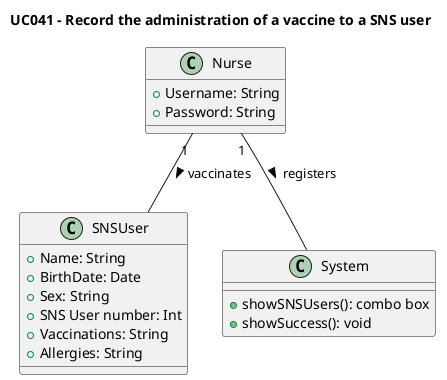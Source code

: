 @startuml
skinparam monochrome false
skinparam shadowing false

title UC041 - Record the administration of a vaccine to a SNS user

class Nurse {
    +Username: String
    +Password: String
}

class SNSUser {
    +Name: String
    +BirthDate: Date
    +Sex: String
    +SNS User number: Int
    +Vaccinations: String
    +Allergies: String
}



class System {
    +showSNSUsers(): combo box
    +showSuccess(): void
}

' Relationships
Nurse "1" -- System : registers >
Nurse "1" -- SNSUser : vaccinates >


@enduml